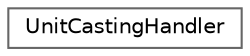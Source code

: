 digraph "Graphical Class Hierarchy"
{
 // LATEX_PDF_SIZE
  bgcolor="transparent";
  edge [fontname=Helvetica,fontsize=10,labelfontname=Helvetica,labelfontsize=10];
  node [fontname=Helvetica,fontsize=10,shape=box,height=0.2,width=0.4];
  rankdir="LR";
  Node0 [label="UnitCastingHandler",height=0.2,width=0.4,color="grey40", fillcolor="white", style="filled",URL="$class_unit_casting_handler.html",tooltip=" "];
}
